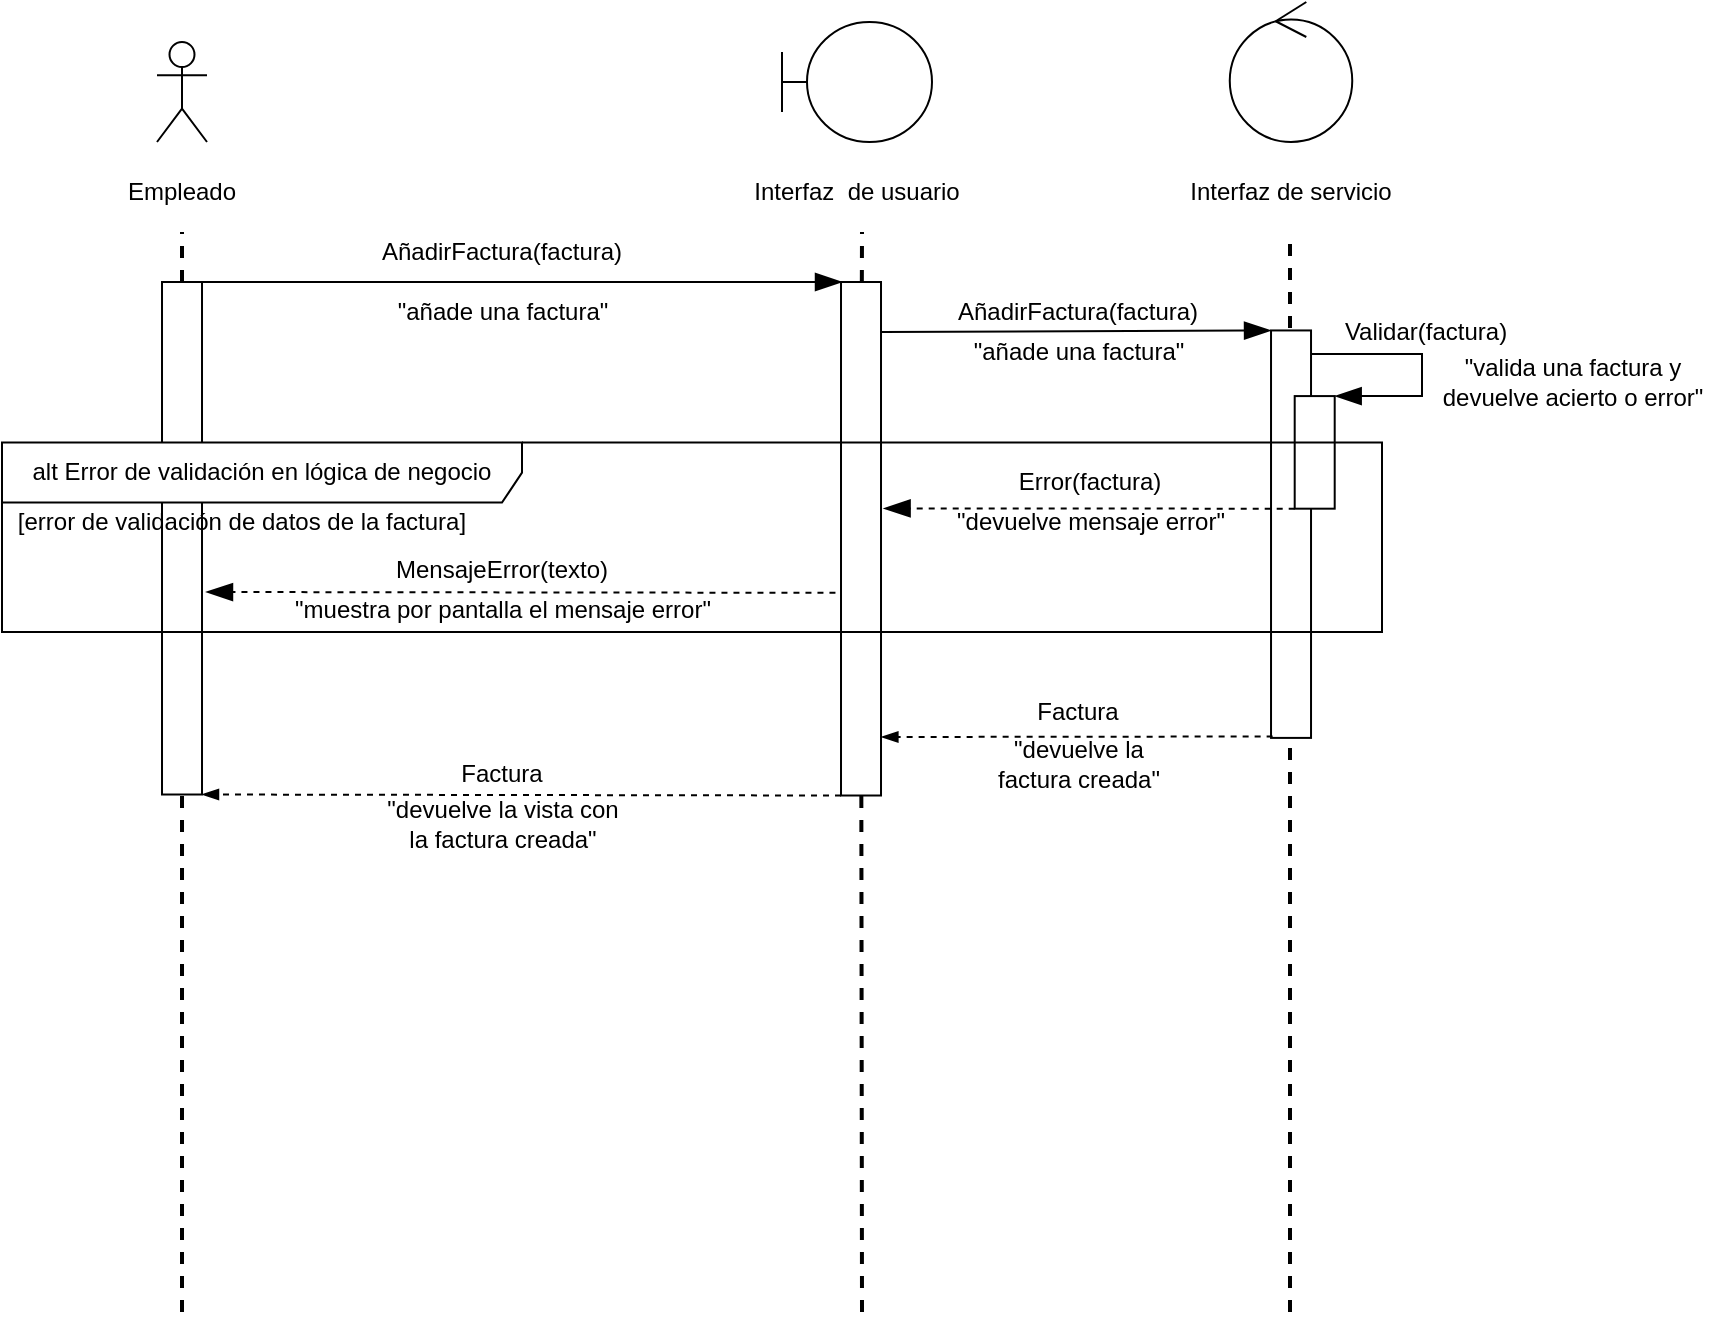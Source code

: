 <mxfile version="14.2.7" type="device"><diagram id="1qmKBlpoXgrcxfvQ_u8o" name="Page-1"><mxGraphModel dx="1381" dy="526" grid="0" gridSize="10" guides="1" tooltips="1" connect="1" arrows="1" fold="1" page="0" pageScale="1" pageWidth="827" pageHeight="1169" math="0" shadow="0"><root><mxCell id="0"/><mxCell id="1" parent="0"/><mxCell id="NJAteWP8aEL5vuaCSPf6-16" value="" style="group" parent="1" vertex="1" connectable="0"><mxGeometry x="440" y="25" width="109" height="105" as="geometry"/></mxCell><mxCell id="NJAteWP8aEL5vuaCSPf6-3" value="" style="ellipse;shape=umlControl;whiteSpace=wrap;html=1;" parent="NJAteWP8aEL5vuaCSPf6-16" vertex="1"><mxGeometry x="23.88" width="61.25" height="70" as="geometry"/></mxCell><mxCell id="NJAteWP8aEL5vuaCSPf6-8" value="Interfaz de servicio" style="text;html=1;strokeColor=none;fillColor=none;align=center;verticalAlign=middle;whiteSpace=wrap;rounded=0;fontColor=none;" parent="NJAteWP8aEL5vuaCSPf6-16" vertex="1"><mxGeometry y="85" width="109" height="20" as="geometry"/></mxCell><mxCell id="NJAteWP8aEL5vuaCSPf6-17" value="" style="group" parent="1" vertex="1" connectable="0"><mxGeometry x="240" y="35" width="130" height="95" as="geometry"/></mxCell><mxCell id="NJAteWP8aEL5vuaCSPf6-2" value="" style="shape=umlBoundary;whiteSpace=wrap;html=1;" parent="NJAteWP8aEL5vuaCSPf6-17" vertex="1"><mxGeometry width="75" height="60" as="geometry"/></mxCell><mxCell id="NJAteWP8aEL5vuaCSPf6-7" value="Interfaz&amp;nbsp; de usuario" style="text;html=1;strokeColor=none;fillColor=none;align=center;verticalAlign=middle;whiteSpace=wrap;rounded=0;fontColor=none;" parent="NJAteWP8aEL5vuaCSPf6-17" vertex="1"><mxGeometry x="-18.75" y="75" width="112.5" height="20" as="geometry"/></mxCell><mxCell id="NJAteWP8aEL5vuaCSPf6-20" value="" style="endArrow=none;dashed=1;html=1;fontColor=none;strokeWidth=2;" parent="1" source="NJAteWP8aEL5vuaCSPf6-30" edge="1"><mxGeometry width="50" height="50" relative="1" as="geometry"><mxPoint x="280" y="884" as="sourcePoint"/><mxPoint x="280" y="140" as="targetPoint"/></mxGeometry></mxCell><mxCell id="NJAteWP8aEL5vuaCSPf6-21" value="" style="endArrow=none;dashed=1;html=1;fontColor=none;strokeWidth=2;" parent="1" edge="1"><mxGeometry width="50" height="50" relative="1" as="geometry"><mxPoint x="494" y="680" as="sourcePoint"/><mxPoint x="494" y="140" as="targetPoint"/></mxGeometry></mxCell><mxCell id="NJAteWP8aEL5vuaCSPf6-25" value="" style="group" parent="1" vertex="1" connectable="0"><mxGeometry x="-80" y="45" width="40" height="85" as="geometry"/></mxCell><mxCell id="NJAteWP8aEL5vuaCSPf6-26" value="Actor" style="shape=umlActor;verticalLabelPosition=bottom;verticalAlign=top;html=1;outlineConnect=0;noLabel=1;fontColor=none;" parent="NJAteWP8aEL5vuaCSPf6-25" vertex="1"><mxGeometry x="7.5" width="25" height="50" as="geometry"/></mxCell><mxCell id="NJAteWP8aEL5vuaCSPf6-27" value="Empleado" style="text;html=1;strokeColor=none;fillColor=none;align=center;verticalAlign=middle;whiteSpace=wrap;rounded=0;fontColor=none;" parent="NJAteWP8aEL5vuaCSPf6-25" vertex="1"><mxGeometry y="65" width="40" height="20" as="geometry"/></mxCell><mxCell id="NJAteWP8aEL5vuaCSPf6-28" value="" style="endArrow=none;dashed=1;html=1;fontColor=none;strokeWidth=2;" parent="1" source="NJAteWP8aEL5vuaCSPf6-24" edge="1"><mxGeometry width="50" height="50" relative="1" as="geometry"><mxPoint x="-60" y="884" as="sourcePoint"/><mxPoint x="-60" y="140" as="targetPoint"/></mxGeometry></mxCell><mxCell id="NJAteWP8aEL5vuaCSPf6-24" value="" style="rounded=0;whiteSpace=wrap;html=1;fontColor=none;rotation=90;" parent="1" vertex="1"><mxGeometry x="-188.12" y="283.13" width="256.25" height="20" as="geometry"/></mxCell><mxCell id="NJAteWP8aEL5vuaCSPf6-29" value="" style="endArrow=none;dashed=1;html=1;fontColor=none;strokeWidth=2;" parent="1" target="NJAteWP8aEL5vuaCSPf6-24" edge="1"><mxGeometry width="50" height="50" relative="1" as="geometry"><mxPoint x="-60" y="680" as="sourcePoint"/><mxPoint x="-60.0" y="140" as="targetPoint"/></mxGeometry></mxCell><mxCell id="NJAteWP8aEL5vuaCSPf6-30" value="" style="rounded=0;whiteSpace=wrap;html=1;fontColor=none;rotation=90;" parent="1" vertex="1"><mxGeometry x="151.13" y="283.38" width="256.75" height="20" as="geometry"/></mxCell><mxCell id="NJAteWP8aEL5vuaCSPf6-31" value="" style="endArrow=none;dashed=1;html=1;fontColor=none;strokeWidth=2;" parent="1" target="NJAteWP8aEL5vuaCSPf6-30" edge="1"><mxGeometry width="50" height="50" relative="1" as="geometry"><mxPoint x="280" y="680" as="sourcePoint"/><mxPoint x="280" y="140" as="targetPoint"/></mxGeometry></mxCell><mxCell id="NJAteWP8aEL5vuaCSPf6-32" value="" style="endArrow=blockThin;html=1;strokeWidth=1;fontColor=none;endFill=1;endSize=11;" parent="1" edge="1"><mxGeometry width="50" height="50" relative="1" as="geometry"><mxPoint x="-50" y="165" as="sourcePoint"/><mxPoint x="270" y="165" as="targetPoint"/></mxGeometry></mxCell><mxCell id="tJflDgzkko5D9vu5rmik-2" value="AñadirFactura(factura)" style="text;html=1;strokeColor=none;fillColor=none;align=center;verticalAlign=middle;whiteSpace=wrap;rounded=0;" parent="1" vertex="1"><mxGeometry x="80" y="140" width="40" height="20" as="geometry"/></mxCell><mxCell id="tJflDgzkko5D9vu5rmik-3" value="" style="rounded=0;whiteSpace=wrap;html=1;fontColor=none;rotation=90;" parent="1" vertex="1"><mxGeometry x="392.65" y="281.09" width="203.73" height="20" as="geometry"/></mxCell><mxCell id="tJflDgzkko5D9vu5rmik-4" value="" style="endArrow=blockThin;html=1;strokeWidth=1;fontColor=none;endFill=1;endSize=11;entryX=0;entryY=1;entryDx=0;entryDy=0;" parent="1" target="tJflDgzkko5D9vu5rmik-3" edge="1"><mxGeometry width="50" height="50" relative="1" as="geometry"><mxPoint x="290" y="190" as="sourcePoint"/><mxPoint x="485" y="189" as="targetPoint"/></mxGeometry></mxCell><mxCell id="tJflDgzkko5D9vu5rmik-5" value="AñadirFactura(factura)" style="text;html=1;strokeColor=none;fillColor=none;align=center;verticalAlign=middle;whiteSpace=wrap;rounded=0;" parent="1" vertex="1"><mxGeometry x="367.5" y="170" width="40" height="20" as="geometry"/></mxCell><mxCell id="RHaZY1qRToZjezPCcBVS-1" value="" style="rounded=0;whiteSpace=wrap;html=1;fontColor=none;rotation=90;" parent="1" vertex="1"><mxGeometry x="478.2" y="240.19" width="56.3" height="20" as="geometry"/></mxCell><mxCell id="RHaZY1qRToZjezPCcBVS-2" value="[error de validación de datos de la factura]" style="text;html=1;strokeColor=none;fillColor=none;align=center;verticalAlign=middle;whiteSpace=wrap;rounded=0;" parent="1" vertex="1"><mxGeometry x="-150" y="275.19" width="240" height="20" as="geometry"/></mxCell><mxCell id="RHaZY1qRToZjezPCcBVS-3" value="" style="endArrow=blockThin;html=1;strokeWidth=1;fontColor=none;endFill=1;endSize=11;entryX=0;entryY=0;entryDx=0;entryDy=0;rounded=0;" parent="1" target="RHaZY1qRToZjezPCcBVS-1" edge="1"><mxGeometry width="50" height="50" relative="1" as="geometry"><mxPoint x="504.5" y="201" as="sourcePoint"/><mxPoint x="600" y="250" as="targetPoint"/><Array as="points"><mxPoint x="560" y="201"/><mxPoint x="560" y="222"/></Array></mxGeometry></mxCell><mxCell id="RHaZY1qRToZjezPCcBVS-5" value="Validar(factura)" style="text;html=1;strokeColor=none;fillColor=none;align=center;verticalAlign=middle;whiteSpace=wrap;rounded=0;" parent="1" vertex="1"><mxGeometry x="542" y="180" width="40" height="20" as="geometry"/></mxCell><mxCell id="RHaZY1qRToZjezPCcBVS-7" value="" style="endArrow=blockThin;html=1;strokeWidth=1;fontColor=none;endFill=1;endSize=11;exitX=1;exitY=1;exitDx=0;exitDy=0;entryX=0.441;entryY=-0.065;entryDx=0;entryDy=0;entryPerimeter=0;dashed=1;" parent="1" source="RHaZY1qRToZjezPCcBVS-1" target="NJAteWP8aEL5vuaCSPf6-30" edge="1"><mxGeometry width="50" height="50" relative="1" as="geometry"><mxPoint x="282.5" y="275.69" as="sourcePoint"/><mxPoint x="340" y="310" as="targetPoint"/></mxGeometry></mxCell><mxCell id="RHaZY1qRToZjezPCcBVS-8" value="Error(factura)" style="text;html=1;strokeColor=none;fillColor=none;align=center;verticalAlign=middle;whiteSpace=wrap;rounded=0;" parent="1" vertex="1"><mxGeometry x="374" y="255.19" width="40" height="20" as="geometry"/></mxCell><mxCell id="RHaZY1qRToZjezPCcBVS-23" value="" style="endArrow=blockThin;html=1;exitX=1;exitY=1;exitDx=0;exitDy=0;endFill=1;dashed=1;entryX=0.831;entryY=0.006;entryDx=0;entryDy=0;entryPerimeter=0;" parent="1" edge="1"><mxGeometry width="50" height="50" relative="1" as="geometry"><mxPoint x="485.315" y="392.245" as="sourcePoint"/><mxPoint x="289.695" y="392.502" as="targetPoint"/></mxGeometry></mxCell><mxCell id="RHaZY1qRToZjezPCcBVS-24" value="" style="endArrow=blockThin;html=1;exitX=1;exitY=1;exitDx=0;exitDy=0;endFill=1;dashed=1;entryX=1;entryY=0;entryDx=0;entryDy=0;" parent="1" source="NJAteWP8aEL5vuaCSPf6-30" target="NJAteWP8aEL5vuaCSPf6-24" edge="1"><mxGeometry width="50" height="50" relative="1" as="geometry"><mxPoint x="268.625" y="637.005" as="sourcePoint"/><mxPoint x="73.005" y="637.262" as="targetPoint"/></mxGeometry></mxCell><mxCell id="RHaZY1qRToZjezPCcBVS-25" value="Factura" style="text;html=1;strokeColor=none;fillColor=none;align=center;verticalAlign=middle;whiteSpace=wrap;rounded=0;" parent="1" vertex="1"><mxGeometry x="367.5" y="370" width="40" height="20" as="geometry"/></mxCell><mxCell id="RHaZY1qRToZjezPCcBVS-26" value="Factura" style="text;html=1;strokeColor=none;fillColor=none;align=center;verticalAlign=middle;whiteSpace=wrap;rounded=0;" parent="1" vertex="1"><mxGeometry x="80" y="401.25" width="40" height="20" as="geometry"/></mxCell><mxCell id="13-_CCi2naZS3dDZ0jxc-1" value="&quot;añade una factura&quot;" style="text;html=1;align=center;verticalAlign=middle;resizable=0;points=[];autosize=1;" vertex="1" parent="1"><mxGeometry x="40" y="170" width="120" height="20" as="geometry"/></mxCell><mxCell id="13-_CCi2naZS3dDZ0jxc-2" value="&quot;añade una factura&quot;" style="text;html=1;align=center;verticalAlign=middle;resizable=0;points=[];autosize=1;" vertex="1" parent="1"><mxGeometry x="327.5" y="190" width="120" height="20" as="geometry"/></mxCell><mxCell id="13-_CCi2naZS3dDZ0jxc-3" value="&quot;valida una factura y &lt;br&gt;devuelve acierto o error&quot;" style="text;html=1;align=center;verticalAlign=middle;resizable=0;points=[];autosize=1;" vertex="1" parent="1"><mxGeometry x="560" y="200" width="150" height="30" as="geometry"/></mxCell><mxCell id="13-_CCi2naZS3dDZ0jxc-4" value="&quot;devuelve mensaje error&quot;" style="text;html=1;align=center;verticalAlign=middle;resizable=0;points=[];autosize=1;" vertex="1" parent="1"><mxGeometry x="319" y="275.19" width="150" height="20" as="geometry"/></mxCell><mxCell id="13-_CCi2naZS3dDZ0jxc-5" value="" style="endArrow=blockThin;html=1;strokeWidth=1;fontColor=none;endFill=1;endSize=11;exitX=1;exitY=1;exitDx=0;exitDy=0;dashed=1;" edge="1" parent="1"><mxGeometry width="50" height="50" relative="1" as="geometry"><mxPoint x="266.73" y="320.41" as="sourcePoint"/><mxPoint x="-48" y="320" as="targetPoint"/></mxGeometry></mxCell><mxCell id="13-_CCi2naZS3dDZ0jxc-6" value="MensajeError(texto)" style="text;html=1;strokeColor=none;fillColor=none;align=center;verticalAlign=middle;whiteSpace=wrap;rounded=0;" vertex="1" parent="1"><mxGeometry x="80" y="299.19" width="40" height="20" as="geometry"/></mxCell><mxCell id="13-_CCi2naZS3dDZ0jxc-7" value="&quot;muestra por pantalla el mensaje error&quot;" style="text;html=1;align=center;verticalAlign=middle;resizable=0;points=[];autosize=1;" vertex="1" parent="1"><mxGeometry x="-10" y="319.19" width="220" height="20" as="geometry"/></mxCell><mxCell id="13-_CCi2naZS3dDZ0jxc-8" value="&quot;devuelve la &lt;br&gt;factura creada&quot;" style="text;html=1;align=center;verticalAlign=middle;resizable=0;points=[];autosize=1;" vertex="1" parent="1"><mxGeometry x="337.5" y="391.25" width="100" height="30" as="geometry"/></mxCell><mxCell id="tJflDgzkko5D9vu5rmik-12" value="alt Error de validación en lógica de negocio" style="shape=umlFrame;whiteSpace=wrap;html=1;width=260;height=30;" parent="1" vertex="1"><mxGeometry x="-150" y="245.29" width="690" height="94.71" as="geometry"/></mxCell><mxCell id="13-_CCi2naZS3dDZ0jxc-9" value="&quot;devuelve la vista con &lt;br&gt;la factura creada&quot;" style="text;html=1;align=center;verticalAlign=middle;resizable=0;points=[];autosize=1;" vertex="1" parent="1"><mxGeometry x="35" y="421.25" width="130" height="30" as="geometry"/></mxCell></root></mxGraphModel></diagram></mxfile>